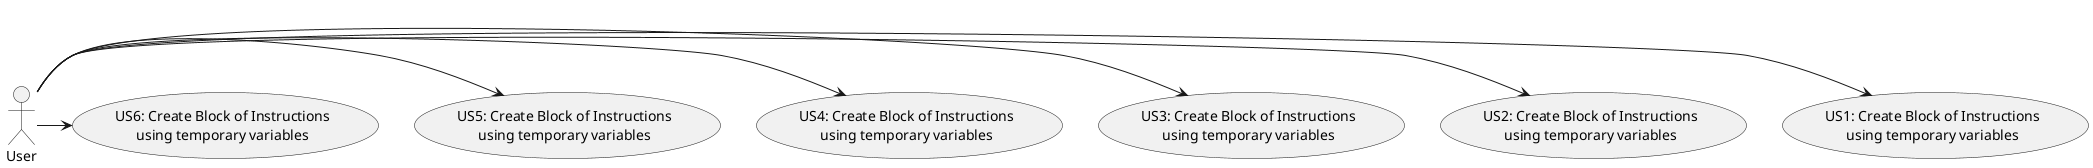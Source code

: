 @startuml  us.png
skinparam handwritten false
skinparam monochrome true
skinparam packageStyle rect
skinparam defaultFontName FG Virgil
skinparam shadowing false

User -> (US1: Create Block of Instructions\nusing temporary variables)
User -> (US2: Create Block of Instructions\nusing temporary variables)
User -> (US3: Create Block of Instructions\nusing temporary variables)
User -> (US4: Create Block of Instructions\nusing temporary variables)
User -> (US5: Create Block of Instructions\nusing temporary variables)
User -> (US6: Create Block of Instructions\nusing temporary variables)
@enduml